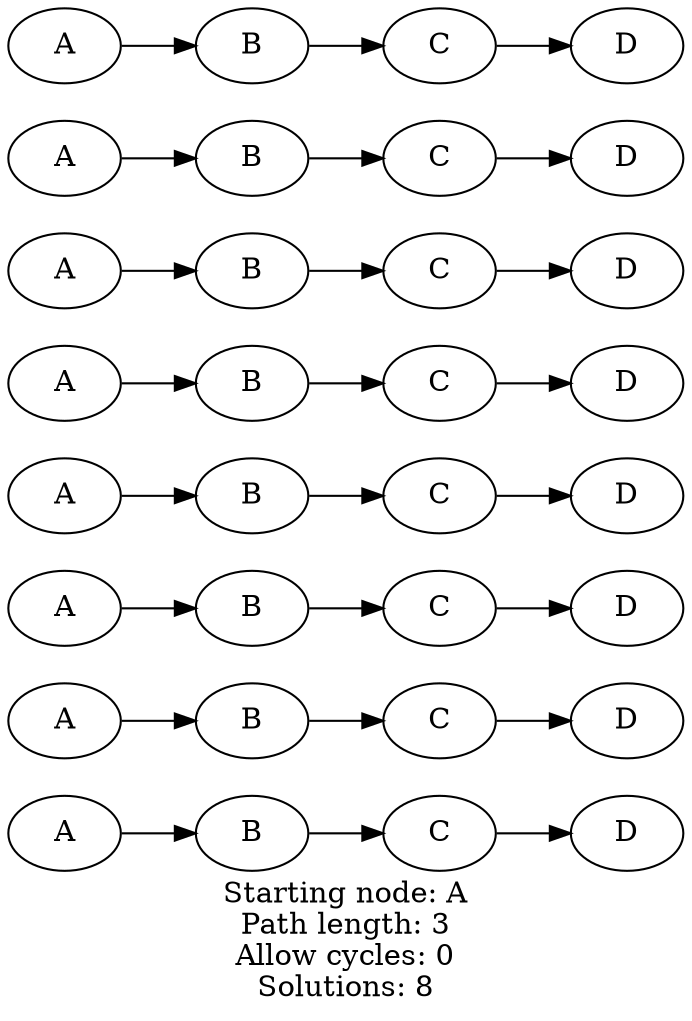 digraph G
{
	graph [label = "Starting node: A\nPath length: 3\nAllow cycles: 0\nSolutions: 8" rankdir = LR]

	"1" [label = "A"]
	"2" [label = "B"]
	"3" [label = "C"]
	"4" [label = "D"]
	"5" [label = "A"]
	"6" [label = "B"]
	"7" [label = "C"]
	"8" [label = "D"]
	"9" [label = "A"]
	"10" [label = "B"]
	"11" [label = "C"]
	"12" [label = "D"]
	"13" [label = "A"]
	"14" [label = "B"]
	"15" [label = "C"]
	"16" [label = "D"]
	"17" [label = "A"]
	"18" [label = "B"]
	"19" [label = "C"]
	"20" [label = "D"]
	"21" [label = "A"]
	"22" [label = "B"]
	"23" [label = "C"]
	"24" [label = "D"]
	"25" [label = "A"]
	"26" [label = "B"]
	"27" [label = "C"]
	"28" [label = "D"]
	"29" [label = "A"]
	"30" [label = "B"]
	"31" [label = "C"]
	"32" [label = "D"]
	"1" -> "2" -> "3" -> "4";
	"5" -> "6" -> "7" -> "8";
	"9" -> "10" -> "11" -> "12";
	"13" -> "14" -> "15" -> "16";
	"17" -> "18" -> "19" -> "20";
	"21" -> "22" -> "23" -> "24";
	"25" -> "26" -> "27" -> "28";
	"29" -> "30" -> "31" -> "32";
}
